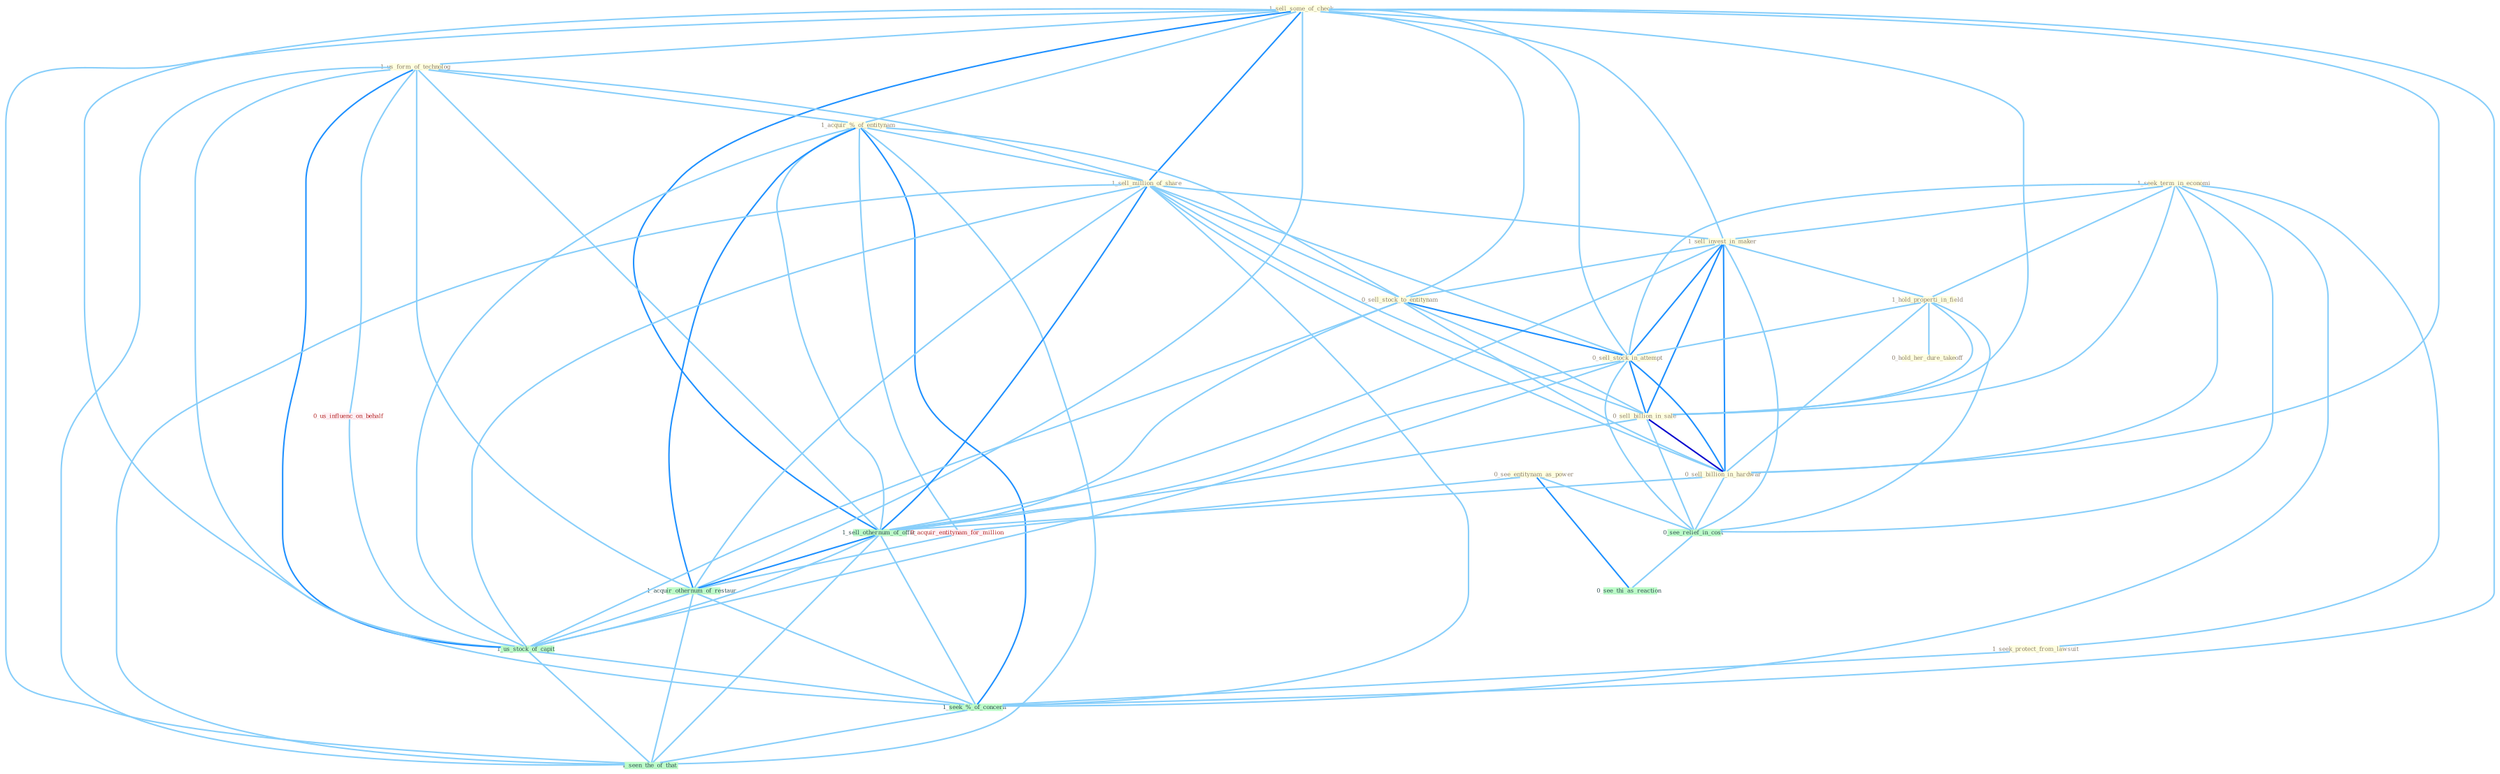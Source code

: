 Graph G{ 
    node
    [shape=polygon,style=filled,width=.5,height=.06,color="#BDFCC9",fixedsize=true,fontsize=4,
    fontcolor="#2f4f4f"];
    {node
    [color="#ffffe0", fontcolor="#8b7d6b"] "1_sell_some_of_check " "1_seek_term_in_economi " "1_seek_protect_from_lawsuit " "1_us_form_of_technolog " "1_acquir_%_of_entitynam " "1_sell_million_of_share " "1_sell_invest_in_maker " "0_sell_stock_to_entitynam " "0_see_entitynam_as_power " "1_hold_properti_in_field " "0_sell_stock_in_attempt " "0_sell_billion_in_sale " "0_sell_billion_in_hardwar " "0_hold_her_dure_takeoff "}
{node [color="#fff0f5", fontcolor="#b22222"] "0_acquir_entitynam_for_million " "0_us_influenc_on_behalf "}
edge [color="#B0E2FF"];

	"1_sell_some_of_check " -- "1_us_form_of_technolog " [w="1", color="#87cefa" ];
	"1_sell_some_of_check " -- "1_acquir_%_of_entitynam " [w="1", color="#87cefa" ];
	"1_sell_some_of_check " -- "1_sell_million_of_share " [w="2", color="#1e90ff" , len=0.8];
	"1_sell_some_of_check " -- "1_sell_invest_in_maker " [w="1", color="#87cefa" ];
	"1_sell_some_of_check " -- "0_sell_stock_to_entitynam " [w="1", color="#87cefa" ];
	"1_sell_some_of_check " -- "0_sell_stock_in_attempt " [w="1", color="#87cefa" ];
	"1_sell_some_of_check " -- "0_sell_billion_in_sale " [w="1", color="#87cefa" ];
	"1_sell_some_of_check " -- "0_sell_billion_in_hardwar " [w="1", color="#87cefa" ];
	"1_sell_some_of_check " -- "1_sell_othernum_of_offic " [w="2", color="#1e90ff" , len=0.8];
	"1_sell_some_of_check " -- "1_acquir_othernum_of_restaur " [w="1", color="#87cefa" ];
	"1_sell_some_of_check " -- "1_us_stock_of_capit " [w="1", color="#87cefa" ];
	"1_sell_some_of_check " -- "1_seek_%_of_concern " [w="1", color="#87cefa" ];
	"1_sell_some_of_check " -- "1_seen_the_of_that " [w="1", color="#87cefa" ];
	"1_seek_term_in_economi " -- "1_seek_protect_from_lawsuit " [w="1", color="#87cefa" ];
	"1_seek_term_in_economi " -- "1_sell_invest_in_maker " [w="1", color="#87cefa" ];
	"1_seek_term_in_economi " -- "1_hold_properti_in_field " [w="1", color="#87cefa" ];
	"1_seek_term_in_economi " -- "0_sell_stock_in_attempt " [w="1", color="#87cefa" ];
	"1_seek_term_in_economi " -- "0_sell_billion_in_sale " [w="1", color="#87cefa" ];
	"1_seek_term_in_economi " -- "0_sell_billion_in_hardwar " [w="1", color="#87cefa" ];
	"1_seek_term_in_economi " -- "0_see_relief_in_cost " [w="1", color="#87cefa" ];
	"1_seek_term_in_economi " -- "1_seek_%_of_concern " [w="1", color="#87cefa" ];
	"1_seek_protect_from_lawsuit " -- "1_seek_%_of_concern " [w="1", color="#87cefa" ];
	"1_us_form_of_technolog " -- "1_acquir_%_of_entitynam " [w="1", color="#87cefa" ];
	"1_us_form_of_technolog " -- "1_sell_million_of_share " [w="1", color="#87cefa" ];
	"1_us_form_of_technolog " -- "1_sell_othernum_of_offic " [w="1", color="#87cefa" ];
	"1_us_form_of_technolog " -- "0_us_influenc_on_behalf " [w="1", color="#87cefa" ];
	"1_us_form_of_technolog " -- "1_acquir_othernum_of_restaur " [w="1", color="#87cefa" ];
	"1_us_form_of_technolog " -- "1_us_stock_of_capit " [w="2", color="#1e90ff" , len=0.8];
	"1_us_form_of_technolog " -- "1_seek_%_of_concern " [w="1", color="#87cefa" ];
	"1_us_form_of_technolog " -- "1_seen_the_of_that " [w="1", color="#87cefa" ];
	"1_acquir_%_of_entitynam " -- "1_sell_million_of_share " [w="1", color="#87cefa" ];
	"1_acquir_%_of_entitynam " -- "0_sell_stock_to_entitynam " [w="1", color="#87cefa" ];
	"1_acquir_%_of_entitynam " -- "0_acquir_entitynam_for_million " [w="1", color="#87cefa" ];
	"1_acquir_%_of_entitynam " -- "1_sell_othernum_of_offic " [w="1", color="#87cefa" ];
	"1_acquir_%_of_entitynam " -- "1_acquir_othernum_of_restaur " [w="2", color="#1e90ff" , len=0.8];
	"1_acquir_%_of_entitynam " -- "1_us_stock_of_capit " [w="1", color="#87cefa" ];
	"1_acquir_%_of_entitynam " -- "1_seek_%_of_concern " [w="2", color="#1e90ff" , len=0.8];
	"1_acquir_%_of_entitynam " -- "1_seen_the_of_that " [w="1", color="#87cefa" ];
	"1_sell_million_of_share " -- "1_sell_invest_in_maker " [w="1", color="#87cefa" ];
	"1_sell_million_of_share " -- "0_sell_stock_to_entitynam " [w="1", color="#87cefa" ];
	"1_sell_million_of_share " -- "0_sell_stock_in_attempt " [w="1", color="#87cefa" ];
	"1_sell_million_of_share " -- "0_sell_billion_in_sale " [w="1", color="#87cefa" ];
	"1_sell_million_of_share " -- "0_sell_billion_in_hardwar " [w="1", color="#87cefa" ];
	"1_sell_million_of_share " -- "1_sell_othernum_of_offic " [w="2", color="#1e90ff" , len=0.8];
	"1_sell_million_of_share " -- "1_acquir_othernum_of_restaur " [w="1", color="#87cefa" ];
	"1_sell_million_of_share " -- "1_us_stock_of_capit " [w="1", color="#87cefa" ];
	"1_sell_million_of_share " -- "1_seek_%_of_concern " [w="1", color="#87cefa" ];
	"1_sell_million_of_share " -- "1_seen_the_of_that " [w="1", color="#87cefa" ];
	"1_sell_invest_in_maker " -- "0_sell_stock_to_entitynam " [w="1", color="#87cefa" ];
	"1_sell_invest_in_maker " -- "1_hold_properti_in_field " [w="1", color="#87cefa" ];
	"1_sell_invest_in_maker " -- "0_sell_stock_in_attempt " [w="2", color="#1e90ff" , len=0.8];
	"1_sell_invest_in_maker " -- "0_sell_billion_in_sale " [w="2", color="#1e90ff" , len=0.8];
	"1_sell_invest_in_maker " -- "0_sell_billion_in_hardwar " [w="2", color="#1e90ff" , len=0.8];
	"1_sell_invest_in_maker " -- "1_sell_othernum_of_offic " [w="1", color="#87cefa" ];
	"1_sell_invest_in_maker " -- "0_see_relief_in_cost " [w="1", color="#87cefa" ];
	"0_sell_stock_to_entitynam " -- "0_sell_stock_in_attempt " [w="2", color="#1e90ff" , len=0.8];
	"0_sell_stock_to_entitynam " -- "0_sell_billion_in_sale " [w="1", color="#87cefa" ];
	"0_sell_stock_to_entitynam " -- "0_sell_billion_in_hardwar " [w="1", color="#87cefa" ];
	"0_sell_stock_to_entitynam " -- "1_sell_othernum_of_offic " [w="1", color="#87cefa" ];
	"0_sell_stock_to_entitynam " -- "1_us_stock_of_capit " [w="1", color="#87cefa" ];
	"0_see_entitynam_as_power " -- "0_acquir_entitynam_for_million " [w="1", color="#87cefa" ];
	"0_see_entitynam_as_power " -- "0_see_relief_in_cost " [w="1", color="#87cefa" ];
	"0_see_entitynam_as_power " -- "0_see_thi_as_reaction " [w="2", color="#1e90ff" , len=0.8];
	"1_hold_properti_in_field " -- "0_sell_stock_in_attempt " [w="1", color="#87cefa" ];
	"1_hold_properti_in_field " -- "0_sell_billion_in_sale " [w="1", color="#87cefa" ];
	"1_hold_properti_in_field " -- "0_sell_billion_in_hardwar " [w="1", color="#87cefa" ];
	"1_hold_properti_in_field " -- "0_hold_her_dure_takeoff " [w="1", color="#87cefa" ];
	"1_hold_properti_in_field " -- "0_see_relief_in_cost " [w="1", color="#87cefa" ];
	"0_sell_stock_in_attempt " -- "0_sell_billion_in_sale " [w="2", color="#1e90ff" , len=0.8];
	"0_sell_stock_in_attempt " -- "0_sell_billion_in_hardwar " [w="2", color="#1e90ff" , len=0.8];
	"0_sell_stock_in_attempt " -- "1_sell_othernum_of_offic " [w="1", color="#87cefa" ];
	"0_sell_stock_in_attempt " -- "0_see_relief_in_cost " [w="1", color="#87cefa" ];
	"0_sell_stock_in_attempt " -- "1_us_stock_of_capit " [w="1", color="#87cefa" ];
	"0_sell_billion_in_sale " -- "0_sell_billion_in_hardwar " [w="3", color="#0000cd" , len=0.6];
	"0_sell_billion_in_sale " -- "1_sell_othernum_of_offic " [w="1", color="#87cefa" ];
	"0_sell_billion_in_sale " -- "0_see_relief_in_cost " [w="1", color="#87cefa" ];
	"0_sell_billion_in_hardwar " -- "1_sell_othernum_of_offic " [w="1", color="#87cefa" ];
	"0_sell_billion_in_hardwar " -- "0_see_relief_in_cost " [w="1", color="#87cefa" ];
	"0_acquir_entitynam_for_million " -- "1_acquir_othernum_of_restaur " [w="1", color="#87cefa" ];
	"1_sell_othernum_of_offic " -- "1_acquir_othernum_of_restaur " [w="2", color="#1e90ff" , len=0.8];
	"1_sell_othernum_of_offic " -- "1_us_stock_of_capit " [w="1", color="#87cefa" ];
	"1_sell_othernum_of_offic " -- "1_seek_%_of_concern " [w="1", color="#87cefa" ];
	"1_sell_othernum_of_offic " -- "1_seen_the_of_that " [w="1", color="#87cefa" ];
	"0_us_influenc_on_behalf " -- "1_us_stock_of_capit " [w="1", color="#87cefa" ];
	"0_see_relief_in_cost " -- "0_see_thi_as_reaction " [w="1", color="#87cefa" ];
	"1_acquir_othernum_of_restaur " -- "1_us_stock_of_capit " [w="1", color="#87cefa" ];
	"1_acquir_othernum_of_restaur " -- "1_seek_%_of_concern " [w="1", color="#87cefa" ];
	"1_acquir_othernum_of_restaur " -- "1_seen_the_of_that " [w="1", color="#87cefa" ];
	"1_us_stock_of_capit " -- "1_seek_%_of_concern " [w="1", color="#87cefa" ];
	"1_us_stock_of_capit " -- "1_seen_the_of_that " [w="1", color="#87cefa" ];
	"1_seek_%_of_concern " -- "1_seen_the_of_that " [w="1", color="#87cefa" ];
}
